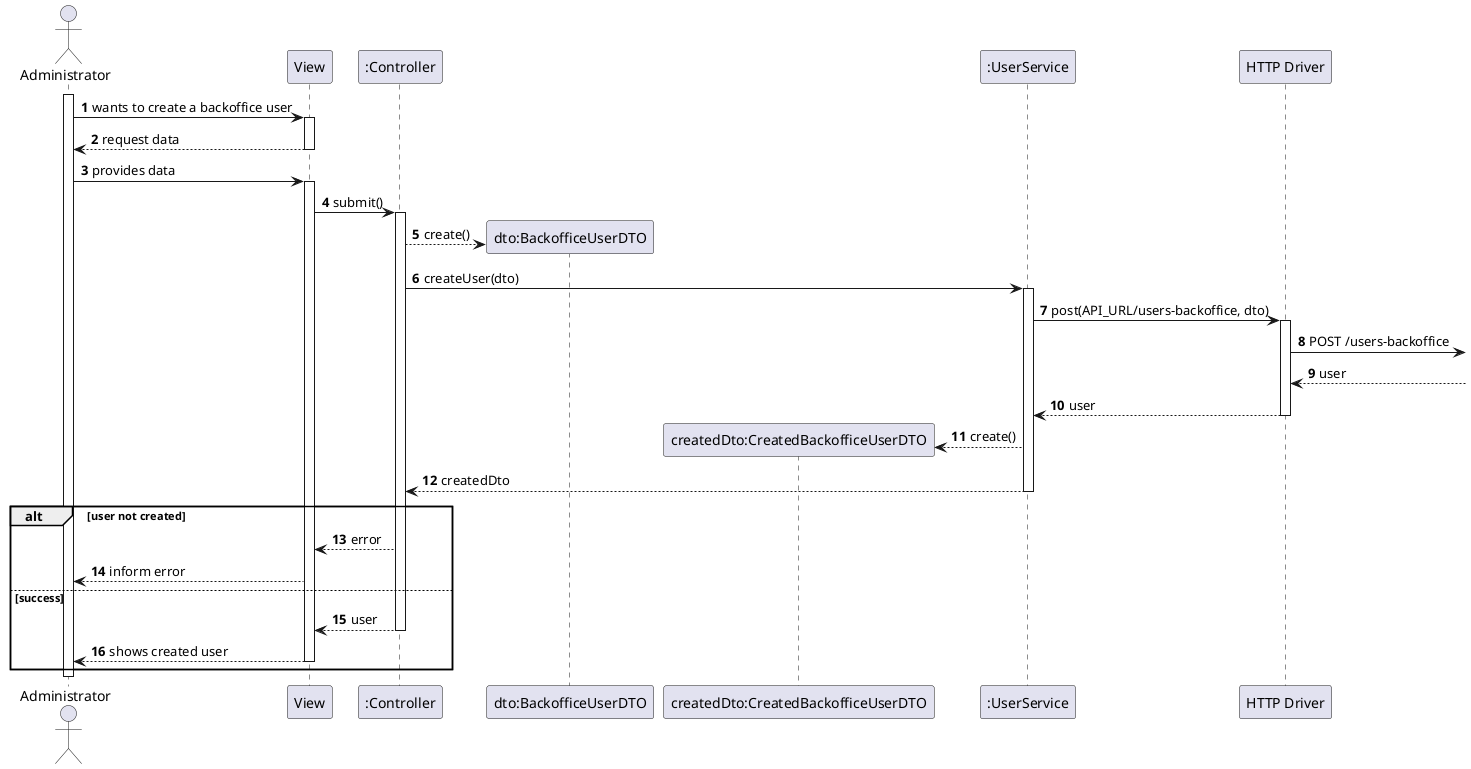 @startuml
autonumber

actor "Administrator" as usr

participant "View" as view
participant ":Controller" as ctrl

participant "dto:BackofficeUserDTO" as c_dto
participant "createdDto:CreatedBackofficeUserDTO" as b_dto

' TODO: separate service into backoffice and client dedicated ones
participant ":UserService" as svc


participant "HTTP Driver" as http

activate usr
    usr -> view : wants to create a backoffice user
    activate view
        view --> usr : request data
    deactivate view

    usr -> view : provides data
    activate view
        view -> ctrl : submit()
        activate ctrl
            ctrl --> c_dto** : create()

            ctrl -> svc : createUser(dto)
            activate svc
                svc -> http : post(API_URL/users-backoffice, dto)
                activate http

                    http ->] : POST /users-backoffice
                    http <--] : user
                    http --> svc : user
                deactivate http

                svc --> b_dto** : create()
                svc --> ctrl : createdDto
            deactivate svc
alt user not created

            ctrl --> view : error
            view --> usr : inform error
else success
            ctrl --> view : user
        deactivate ctrl

        view --> usr : shows created user
    deactivate view
end

deactivate usr
@enduml
